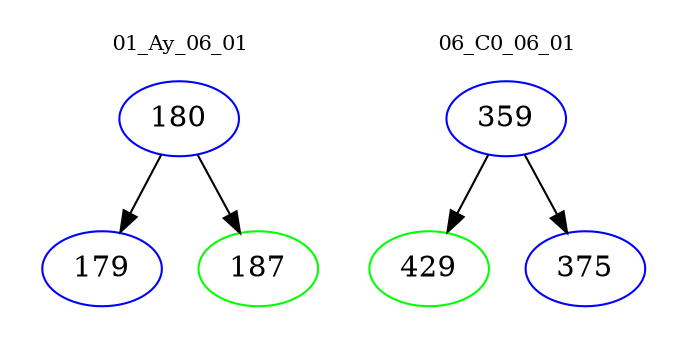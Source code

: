 digraph{
subgraph cluster_0 {
color = white
label = "01_Ay_06_01";
fontsize=10;
T0_180 [label="180", color="blue"]
T0_180 -> T0_179 [color="black"]
T0_179 [label="179", color="blue"]
T0_180 -> T0_187 [color="black"]
T0_187 [label="187", color="green"]
}
subgraph cluster_1 {
color = white
label = "06_C0_06_01";
fontsize=10;
T1_359 [label="359", color="blue"]
T1_359 -> T1_429 [color="black"]
T1_429 [label="429", color="green"]
T1_359 -> T1_375 [color="black"]
T1_375 [label="375", color="blue"]
}
}
